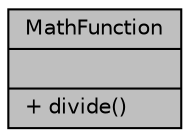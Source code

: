 digraph "MathFunction"
{
  edge [fontname="Helvetica",fontsize="10",labelfontname="Helvetica",labelfontsize="10"];
  node [fontname="Helvetica",fontsize="10",shape=record];
  Node1 [label="{MathFunction\n||+ divide()\l}",height=0.2,width=0.4,color="black", fillcolor="grey75", style="filled", fontcolor="black"];
}
